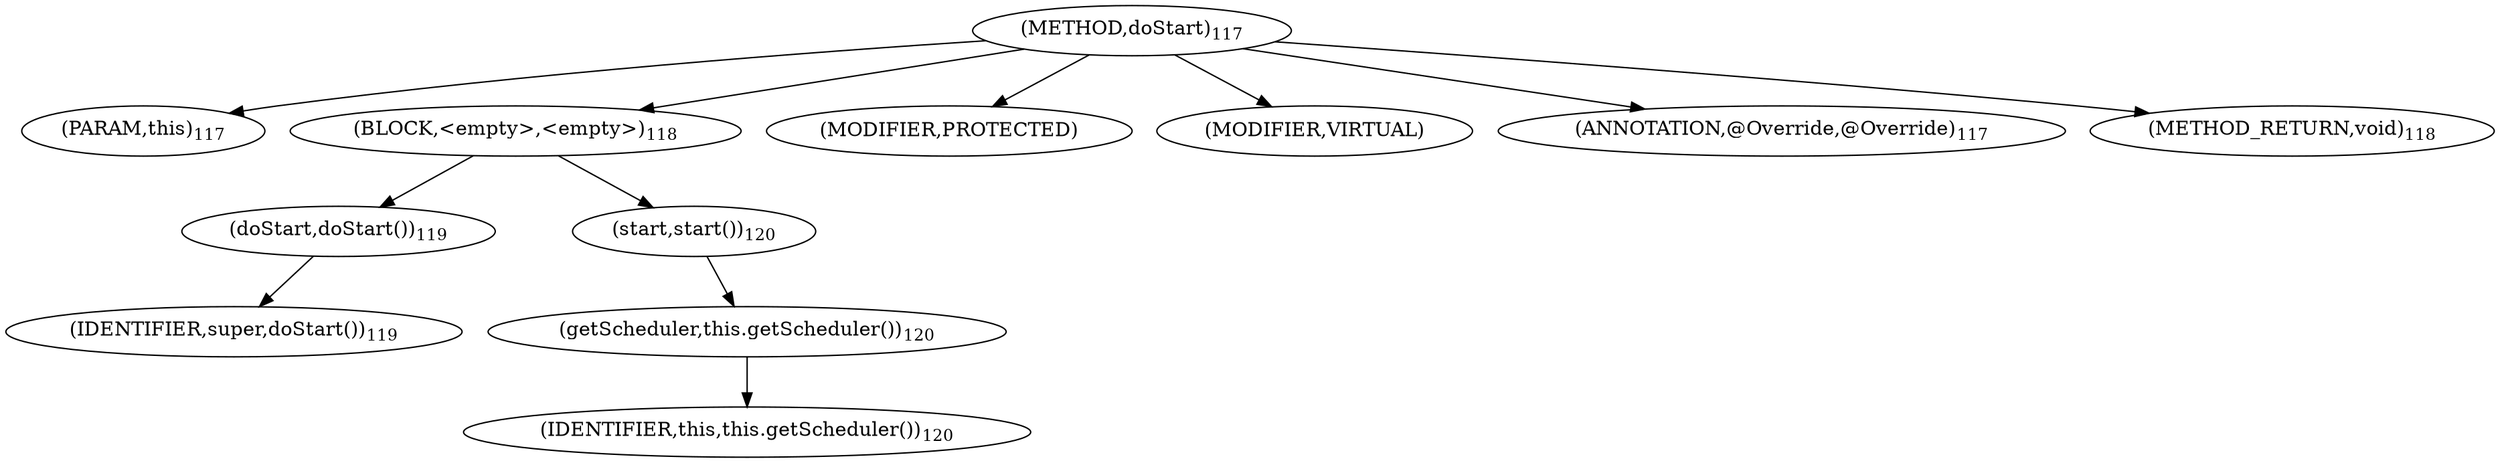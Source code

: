 digraph "doStart" {  
"230" [label = <(METHOD,doStart)<SUB>117</SUB>> ]
"15" [label = <(PARAM,this)<SUB>117</SUB>> ]
"231" [label = <(BLOCK,&lt;empty&gt;,&lt;empty&gt;)<SUB>118</SUB>> ]
"232" [label = <(doStart,doStart())<SUB>119</SUB>> ]
"233" [label = <(IDENTIFIER,super,doStart())<SUB>119</SUB>> ]
"234" [label = <(start,start())<SUB>120</SUB>> ]
"235" [label = <(getScheduler,this.getScheduler())<SUB>120</SUB>> ]
"14" [label = <(IDENTIFIER,this,this.getScheduler())<SUB>120</SUB>> ]
"236" [label = <(MODIFIER,PROTECTED)> ]
"237" [label = <(MODIFIER,VIRTUAL)> ]
"238" [label = <(ANNOTATION,@Override,@Override)<SUB>117</SUB>> ]
"239" [label = <(METHOD_RETURN,void)<SUB>118</SUB>> ]
  "230" -> "15" 
  "230" -> "231" 
  "230" -> "236" 
  "230" -> "237" 
  "230" -> "238" 
  "230" -> "239" 
  "231" -> "232" 
  "231" -> "234" 
  "232" -> "233" 
  "234" -> "235" 
  "235" -> "14" 
}
